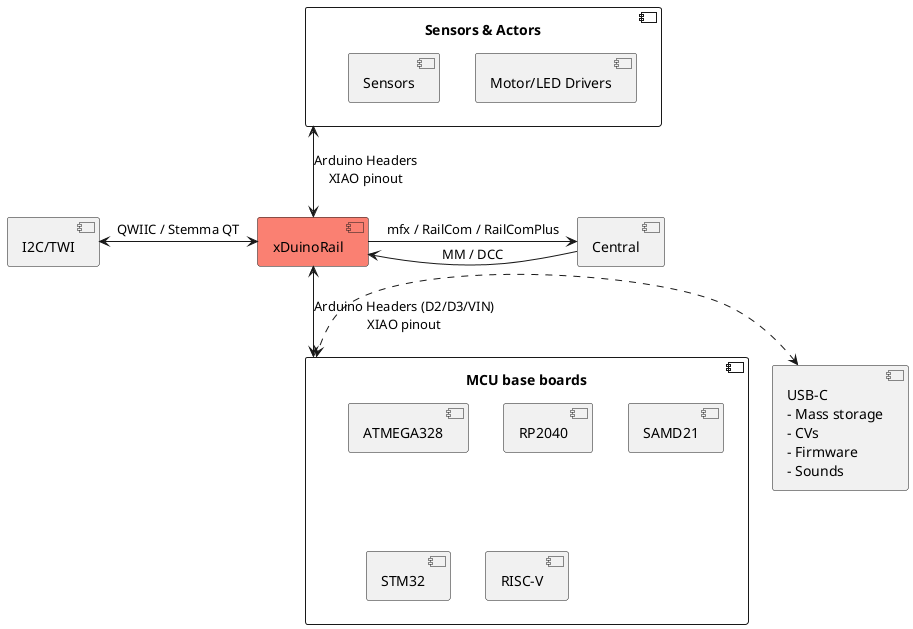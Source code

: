 @startuml

component "Central" as Central

component "xDuinoRail" as Decoder#Salmon

Decoder <- Central : MM / DCC
Central <- Decoder : mfx / RailCom / RailComPlus

component "I2C/TWI" as I2C
component "USB-C\n- Mass storage\n- CVs\n- Firmware\n- Sounds" as USBC

I2C <-> Decoder: "QWIIC / Stemma QT"

component "MCU base boards" as MCU {

component ATMEGA328
component RP2040
component SAMD21
component STM32
component "RISC-V"

}
Decoder <--> MCU : "Arduino Headers (D2/D3/VIN)\nXIAO pinout"
USBC <.> MCU

component "Sensors & Actors" as SENS {

component "Motor/LED Drivers"
component "Sensors"

}
SENS <--> Decoder : "Arduino Headers\nXIAO pinout"

@enduml
